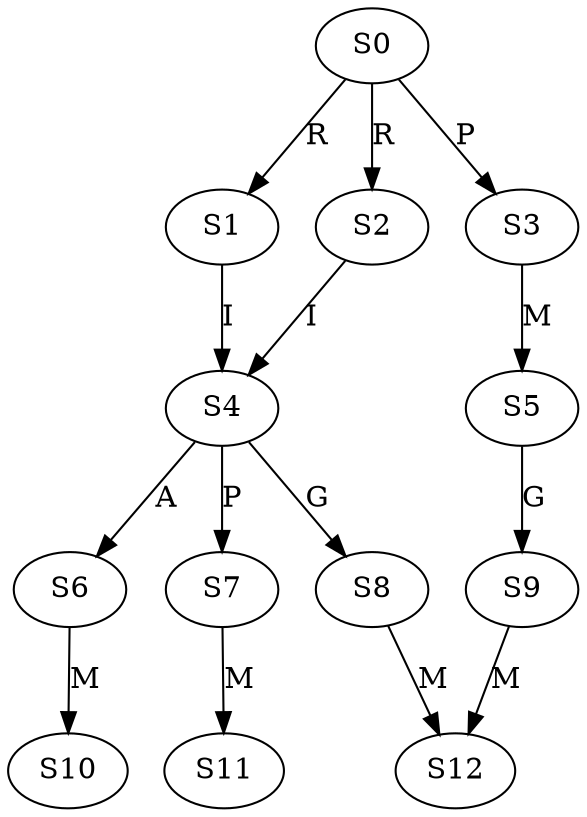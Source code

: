 strict digraph  {
	S0 -> S1 [ label = R ];
	S0 -> S2 [ label = R ];
	S0 -> S3 [ label = P ];
	S1 -> S4 [ label = I ];
	S2 -> S4 [ label = I ];
	S3 -> S5 [ label = M ];
	S4 -> S6 [ label = A ];
	S4 -> S7 [ label = P ];
	S4 -> S8 [ label = G ];
	S5 -> S9 [ label = G ];
	S6 -> S10 [ label = M ];
	S7 -> S11 [ label = M ];
	S8 -> S12 [ label = M ];
	S9 -> S12 [ label = M ];
}
